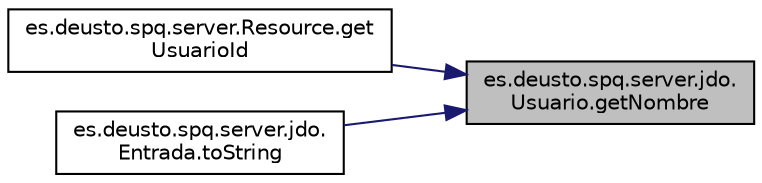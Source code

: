 digraph "es.deusto.spq.server.jdo.Usuario.getNombre"
{
 // LATEX_PDF_SIZE
  edge [fontname="Helvetica",fontsize="10",labelfontname="Helvetica",labelfontsize="10"];
  node [fontname="Helvetica",fontsize="10",shape=record];
  rankdir="RL";
  Node1 [label="es.deusto.spq.server.jdo.\lUsuario.getNombre",height=0.2,width=0.4,color="black", fillcolor="grey75", style="filled", fontcolor="black",tooltip=" "];
  Node1 -> Node2 [dir="back",color="midnightblue",fontsize="10",style="solid"];
  Node2 [label="es.deusto.spq.server.Resource.get\lUsuarioId",height=0.2,width=0.4,color="black", fillcolor="white", style="filled",URL="$classes_1_1deusto_1_1spq_1_1server_1_1_resource.html#ab325249851d4921d6497b6030a67577d",tooltip=" "];
  Node1 -> Node3 [dir="back",color="midnightblue",fontsize="10",style="solid"];
  Node3 [label="es.deusto.spq.server.jdo.\lEntrada.toString",height=0.2,width=0.4,color="black", fillcolor="white", style="filled",URL="$classes_1_1deusto_1_1spq_1_1server_1_1jdo_1_1_entrada.html#ac4c8db5913735de8a438186e35e5b922",tooltip=" "];
}
